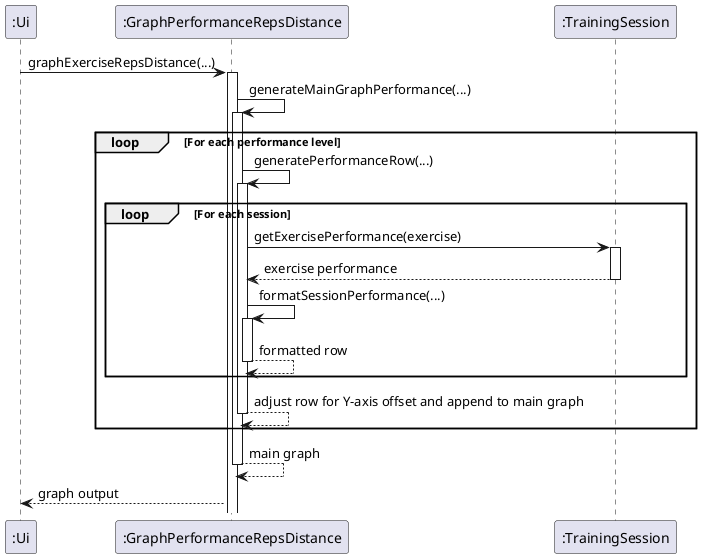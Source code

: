 @startuml
participant ":Ui"
participant ":GraphPerformanceRepsDistance" as Graph
participant ":TrainingSession" as Session

":Ui" -> Graph : graphExerciseRepsDistance(...)
activate Graph

Graph -> Graph : generateMainGraphPerformance(...)
activate Graph

loop For each performance level
    Graph -> Graph : generatePerformanceRow(...)
    activate Graph

    loop For each session
        Graph -> Session : getExercisePerformance(exercise)
        activate Session
        Session --> Graph : exercise performance
        deactivate Session

        Graph -> Graph : formatSessionPerformance(...)
        activate Graph
        Graph --> Graph : formatted row
        deactivate Graph
    end

    Graph --> Graph : adjust row for Y-axis offset and append to main graph
    deactivate Graph

end

Graph --> Graph : main graph
deactivate Graph

":Ui" <-- Graph : graph output
@enduml
